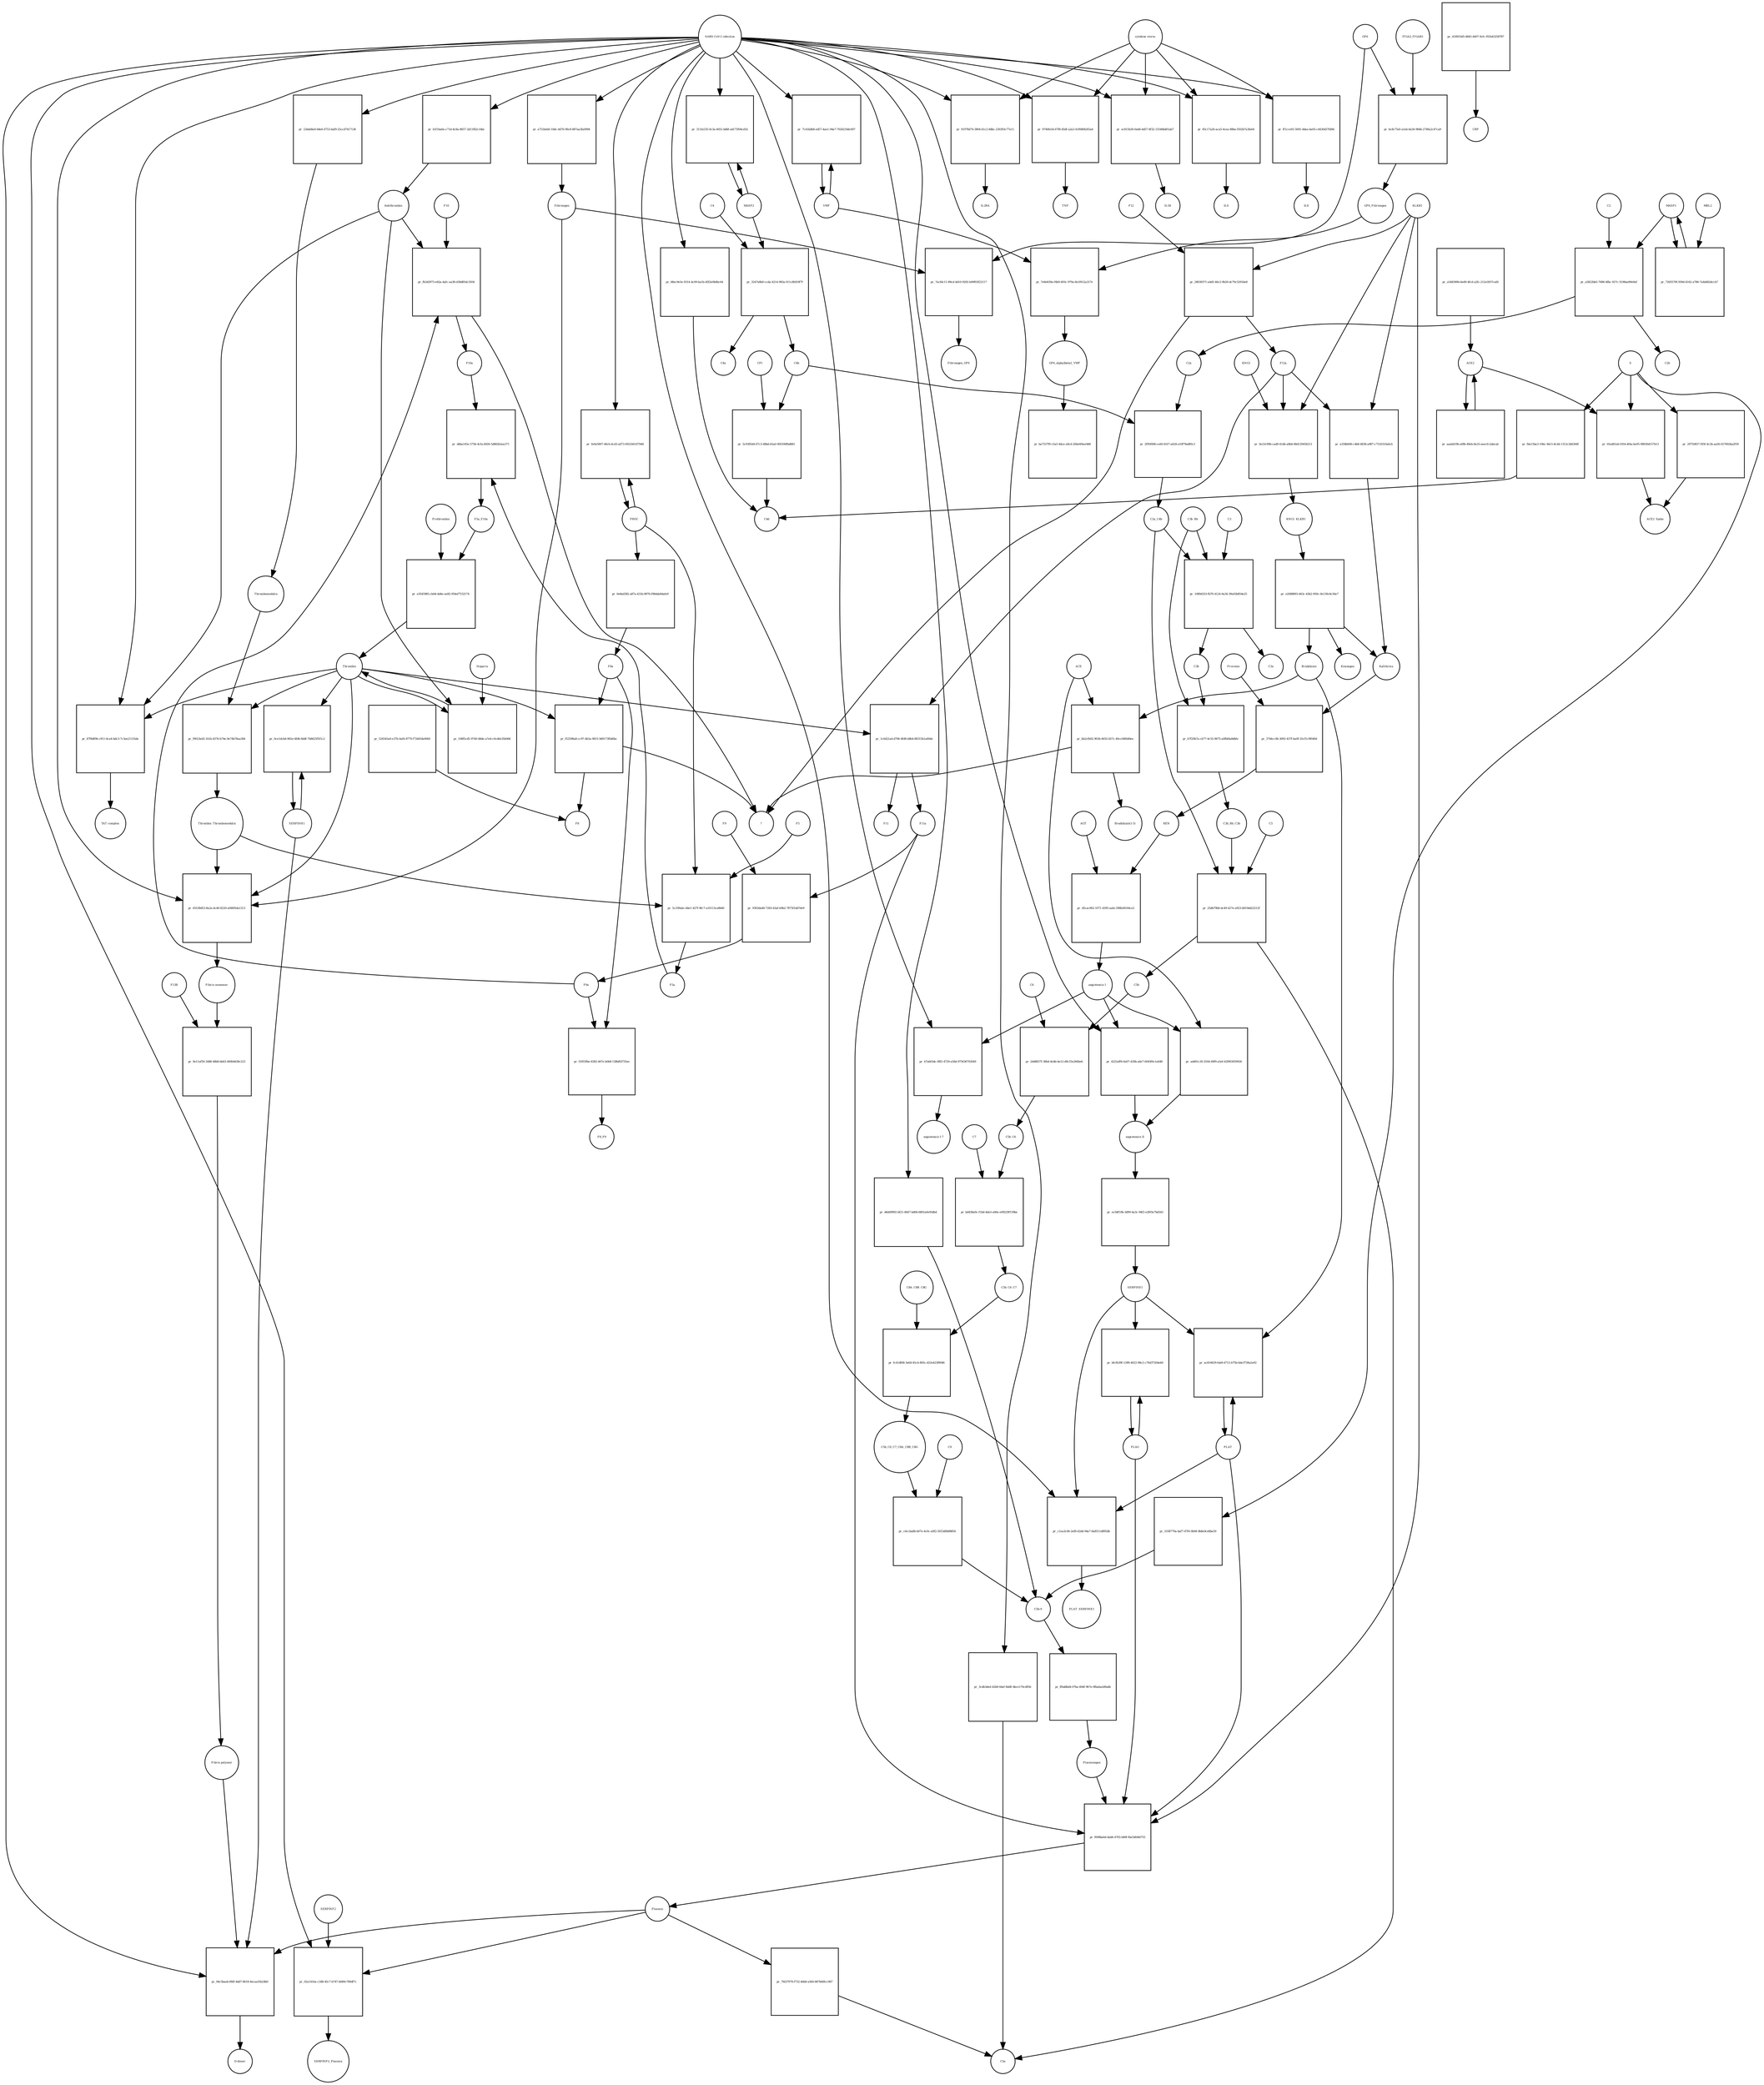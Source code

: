 strict digraph  {
C4b [annotation="", bipartite=0, cls=macromolecule, fontsize=4, label=C4b, shape=circle];
"pr_2f95f696-cefd-4167-a624-e10f78a8f0c3" [annotation="", bipartite=1, cls=process, fontsize=4, label="pr_2f95f696-cefd-4167-a624-e10f78a8f0c3", shape=square];
C2a [annotation="", bipartite=0, cls=macromolecule, fontsize=4, label=C2a, shape=circle];
C2a_C4b [annotation="", bipartite=0, cls=complex, fontsize=4, label=C2a_C4b, shape=circle];
C3b [annotation="", bipartite=0, cls=macromolecule, fontsize=4, label=C3b, shape=circle];
"pr_b7f20b7a-cb77-4c55-9675-a0fbfda8dbfe" [annotation="", bipartite=1, cls=process, fontsize=4, label="pr_b7f20b7a-cb77-4c55-9675-a0fbfda8dbfe", shape=square];
C3b_Bb [annotation="urn_miriam_pubmed_12440962|urn_miriam_brenda_3.4.21.47", bipartite=0, cls=complex, fontsize=4, label=C3b_Bb, shape=circle];
C3b_Bb_C3b [annotation="urn_miriam_pubmed_12440962|urn_miriam_brenda_34.4.21.47", bipartite=0, cls=complex, fontsize=4, label=C3b_Bb_C3b, shape=circle];
"pr_5c9385d4-67c3-48bd-b5a0-905590fbd881" [annotation="", bipartite=1, cls=process, fontsize=4, label="pr_5c9385d4-67c3-48bd-b5a0-905590fbd881", shape=square];
C4d [annotation="", bipartite=0, cls=macromolecule, fontsize=4, label=C4d, shape=circle];
CFI [annotation="urn_miriam_hgnc_HGNC%3A2771", bipartite=0, cls=macromolecule, fontsize=4, label=CFI, shape=circle];
"pr_526545a0-e37b-4af4-8770-f726654ef660" [annotation="", bipartite=1, cls=process, fontsize=4, label="pr_526545a0-e37b-4af4-8770-f726654ef660", shape=square];
F8 [annotation="urn_miriam_hgnc_HGNC%3A3546", bipartite=0, cls=macromolecule, fontsize=4, label=F8, shape=circle];
"pr_b1f1ba6e-c71d-4c8a-8657-2d11f82c14bc" [annotation="", bipartite=1, cls=process, fontsize=4, label="pr_b1f1ba6e-c71d-4c8a-8657-2d11f82c14bc", shape=square];
Antithrombin [annotation="urn_miriam_hgnc_HGNC%3A775", bipartite=0, cls=macromolecule, fontsize=4, label=Antithrombin, shape=circle];
"SARS-CoV-2 infection" [annotation=urn_miriam_taxonomy_2697049, bipartite=0, cls=phenotype, fontsize=4, label="SARS-CoV-2 infection", shape=circle];
S [annotation="urn_miriam_uniprot_P0DTC2|urn_miriam_uniprot_P59594", bipartite=0, cls=macromolecule, fontsize=4, label=S, shape=circle];
"pr_29750837-f05f-4c2b-aa56-027602ba2f59" [annotation="", bipartite=1, cls="omitted process", fontsize=4, label="pr_29750837-f05f-4c2b-aa56-027602ba2f59", shape=square];
ACE2_Spike [annotation="", bipartite=0, cls=complex, fontsize=4, label=ACE2_Spike, shape=circle];
Bradykinin [annotation="urn_miriam_obo.chebi_CHEBI%3A3165", bipartite=0, cls=macromolecule, fontsize=4, label=Bradykinin, shape=circle];
"pr_bb2cfb02-903b-4655-b57c-40ccfd00d0ee" [annotation="", bipartite=1, cls=process, fontsize=4, label="pr_bb2cfb02-903b-4655-b57c-40ccfd00d0ee", shape=square];
"Bradykinin(1-5)" [annotation="", bipartite=0, cls=macromolecule, fontsize=4, label="Bradykinin(1-5)", shape=circle];
"?" [annotation="", bipartite=0, cls=macromolecule, fontsize=4, label="?", shape=circle];
ACE [annotation="urn_miriam_hgnc_HGNC%3A2707", bipartite=0, cls=macromolecule, fontsize=4, label=ACE, shape=circle];
ACE2 [annotation="urn_miriam_hgnc_HGNC%3A13557", bipartite=0, cls=macromolecule, fontsize=4, label=ACE2, shape=circle];
"pr_aaabd19b-af8b-49eb-8a33-eeecfc2abcab" [annotation="", bipartite=1, cls=process, fontsize=4, label="pr_aaabd19b-af8b-49eb-8a33-eeecfc2abcab", shape=square];
"pr_05a481eb-91fd-4f4a-be95-98930d157b13" [annotation="", bipartite=1, cls=process, fontsize=4, label="pr_05a481eb-91fd-4f4a-be95-98930d157b13", shape=square];
"pr_a548300b-6ed9-4fcd-a2fc-212e3937cafd" [annotation="", bipartite=1, cls=process, fontsize=4, label="pr_a548300b-6ed9-4fcd-a2fc-212e3937cafd", shape=square];
"angiotensin I" [annotation="urn_miriam_obo.chebi_CHEBI%3A2718", bipartite=0, cls="simple chemical", fontsize=4, label="angiotensin I", shape=circle];
"pr_b7a663dc-f8f2-4729-a56d-975636702049" [annotation="", bipartite=1, cls=process, fontsize=4, label="pr_b7a663dc-f8f2-4729-a56d-975636702049", shape=square];
"angiotensin I-7" [annotation="urn_miriam_obo.chebi_CHEBI%3A55438", bipartite=0, cls="simple chemical", fontsize=4, label="angiotensin I-7", shape=circle];
"pr_fbe15be3-10bc-46c5-8c4d-1312c2b6364f" [annotation="", bipartite=1, cls=process, fontsize=4, label="pr_fbe15be3-10bc-46c5-8c4d-1312c2b6364f", shape=square];
"pr_1038770a-baf7-47f4-9b94-9b8e9cd4be59" [annotation="", bipartite=1, cls=process, fontsize=4, label="pr_1038770a-baf7-47f4-9b94-9b8e9cd4be59", shape=square];
"C5b-9" [annotation="", bipartite=0, cls=complex, fontsize=4, label="C5b-9", shape=circle];
"pr_418933d5-4845-4407-9cfc-f01b43258787" [annotation="", bipartite=1, cls=process, fontsize=4, label="pr_418933d5-4845-4407-9cfc-f01b43258787", shape=square];
CRP [annotation="urn_miriam_hgnc_HGNC%3A2367", bipartite=0, cls=macromolecule, fontsize=4, label=CRP, shape=circle];
VWF [annotation="", bipartite=0, cls=macromolecule, fontsize=4, label=VWF, shape=circle];
"pr_7c41bdb8-ed57-4ae1-94a7-7026218dc697" [annotation="", bipartite=1, cls=process, fontsize=4, label="pr_7c41bdb8-ed57-4ae1-94a7-7026218dc697", shape=square];
PROC [annotation="urn_miriam_hgnc_HGNC%3A9451", bipartite=0, cls=macromolecule, fontsize=4, label=PROC, shape=circle];
"pr_fe0e5897-46cb-4cd3-a673-692244167948" [annotation="", bipartite=1, cls=process, fontsize=4, label="pr_fe0e5897-46cb-4cd3-a673-692244167948", shape=square];
"pr_68ec9e5e-9314-4c09-ba1b-d5f2e0b6bc64" [annotation="", bipartite=1, cls=process, fontsize=4, label="pr_68ec9e5e-9314-4c09-ba1b-d5f2e0b6bc64", shape=square];
Plasmin [annotation="urn_miriam_hgnc_HGNC%3A9051", bipartite=0, cls=macromolecule, fontsize=4, label=Plasmin, shape=circle];
"pr_02a1416a-c348-45c7-b747-b089c789df7c" [annotation="", bipartite=1, cls=process, fontsize=4, label="pr_02a1416a-c348-45c7-b747-b089c789df7c", shape=square];
SERPINF2 [annotation="urn_miriam_hgnc_HGNC%3A9075", bipartite=0, cls=macromolecule, fontsize=4, label=SERPINF2, shape=circle];
SERPINF2_Plasmin [annotation="", bipartite=0, cls=complex, fontsize=4, label=SERPINF2_Plasmin, shape=circle];
"pr_23da68a0-b4e6-4753-baf9-25ccd7417136" [annotation="", bipartite=1, cls=process, fontsize=4, label="pr_23da68a0-b4e6-4753-baf9-25ccd7417136", shape=square];
Thrombomodulin [annotation="urn_miriam_hgnc_HGNC%3A11784", bipartite=0, cls=macromolecule, fontsize=4, label=Thrombomodulin, shape=circle];
KLKB1 [annotation=urn_miriam_hgnc_6371, bipartite=0, cls=macromolecule, fontsize=4, label=KLKB1, shape=circle];
"pr_a358b606-c4b8-4838-a987-c7516310a6cb" [annotation="", bipartite=1, cls=process, fontsize=4, label="pr_a358b606-c4b8-4838-a987-c7516310a6cb", shape=square];
Kallikrein [annotation=urn_miriam_hgnc_6371, bipartite=0, cls=macromolecule, fontsize=4, label=Kallikrein, shape=circle];
F12a [annotation="urn_miriam_hgnc_HGNC%3A3530", bipartite=0, cls=macromolecule, fontsize=4, label=F12a, shape=circle];
KNG1_KLKB1 [annotation=urn_miriam_pubmed_17598838, bipartite=0, cls=complex, fontsize=4, label=KNG1_KLKB1, shape=circle];
"pr_e2088893-463c-43b2-950c-0e130c8c56e7" [annotation="", bipartite=1, cls=process, fontsize=4, label="pr_e2088893-463c-43b2-950c-0e130c8c56e7", shape=square];
Kininogen [annotation="urn_miriam_hgnc_HGNC%3A6383", bipartite=0, cls=macromolecule, fontsize=4, label=Kininogen, shape=circle];
"pr_d6d49992-bf21-4847-bd9d-6801a0e93db4" [annotation="", bipartite=1, cls=process, fontsize=4, label="pr_d6d49992-bf21-4847-bd9d-6801a0e93db4", shape=square];
"pr_3cdb3ded-42b8-44af-8dd0-4bce170cd95b" [annotation="", bipartite=1, cls=process, fontsize=4, label="pr_3cdb3ded-42b8-44af-8dd0-4bce170cd95b", shape=square];
C5a [annotation="", bipartite=0, cls=macromolecule, fontsize=4, label=C5a, shape=circle];
PLAT [annotation="urn_miriam_hgnc_HGNC%3A9051", bipartite=0, cls=macromolecule, fontsize=4, label=PLAT, shape=circle];
"pr_ac816629-fab9-4712-b75b-6de3728a2a92" [annotation="", bipartite=1, cls=process, fontsize=4, label="pr_ac816629-fab9-4712-b75b-6de3728a2a92", shape=square];
SERPINE1 [annotation="urn_miriam_hgnc_HGNC%3A8593", bipartite=0, cls=macromolecule, fontsize=4, label=SERPINE1, shape=circle];
AGT [annotation="urn_miriam_hgnc_HGNC%3A333", bipartite=0, cls=macromolecule, fontsize=4, label=AGT, shape=circle];
"pr_d5cac962-1071-4395-aafa-598b38164ce2" [annotation="", bipartite=1, cls=process, fontsize=4, label="pr_d5cac962-1071-4395-aafa-598b38164ce2", shape=square];
REN [annotation="urn_miriam_hgnc_HGNC%3A9958", bipartite=0, cls=macromolecule, fontsize=4, label=REN, shape=circle];
C2 [annotation="urn_miriam_hgnc_HGNC%3A1248", bipartite=0, cls=macromolecule, fontsize=4, label=C2, shape=circle];
"pr_a5822bb5-7686-4fbc-927c-5198ae89e9af" [annotation="", bipartite=1, cls=process, fontsize=4, label="pr_a5822bb5-7686-4fbc-927c-5198ae89e9af", shape=square];
C2b [annotation="", bipartite=0, cls=macromolecule, fontsize=4, label=C2b, shape=circle];
MASP1 [annotation="", bipartite=0, cls=macromolecule, fontsize=4, label=MASP1, shape=circle];
MASP2 [annotation="", bipartite=0, cls=macromolecule, fontsize=4, label=MASP2, shape=circle];
"pr_311fa535-0c3a-4051-bdbf-ad175f04cd1b" [annotation="", bipartite=1, cls=process, fontsize=4, label="pr_311fa535-0c3a-4051-bdbf-ad175f04cd1b", shape=square];
"pr_7265570f-939d-4162-a786-7a4d482dccb7" [annotation="", bipartite=1, cls=process, fontsize=4, label="pr_7265570f-939d-4162-a786-7a4d482dccb7", shape=square];
MBL2 [annotation=urn_miriam_hgnc_6902, bipartite=0, cls=macromolecule, fontsize=4, label=MBL2, shape=circle];
F10 [annotation="urn_miriam_hgnc_HGNC%3A3528", bipartite=0, cls=macromolecule, fontsize=4, label=F10, shape=circle];
"pr_fb3d2973-e82a-4afc-aa38-d38d85dc3504" [annotation="", bipartite=1, cls=process, fontsize=4, label="pr_fb3d2973-e82a-4afc-aa38-d38d85dc3504", shape=square];
F10a [annotation="urn_miriam_hgnc_HGNC%3A3528", bipartite=0, cls=macromolecule, fontsize=4, label=F10a, shape=circle];
F9a [annotation="", bipartite=0, cls=macromolecule, fontsize=4, label=F9a, shape=circle];
C3 [annotation="urn_miriam_hgnc_HGNC%3A1318", bipartite=0, cls=macromolecule, fontsize=4, label=C3, shape=circle];
"pr_1089d333-fb70-4124-9a34-39a02b854e25" [annotation="", bipartite=1, cls=process, fontsize=4, label="pr_1089d333-fb70-4124-9a34-39a02b854e25", shape=square];
C3a [annotation="", bipartite=0, cls=macromolecule, fontsize=4, label=C3a, shape=circle];
Prorenin [annotation="", bipartite=0, cls=macromolecule, fontsize=4, label=Prorenin, shape=circle];
"pr_3744cc0b-3092-437f-ba0f-55cf1c9f040d" [annotation="", bipartite=1, cls=process, fontsize=4, label="pr_3744cc0b-3092-437f-ba0f-55cf1c9f040d", shape=square];
F8a [annotation="urn_miriam_hgnc_HGNC%3A3546", bipartite=0, cls=macromolecule, fontsize=4, label=F8a, shape=circle];
"pr_f52598a8-cc97-4b3a-9815-9d9173fb46bc" [annotation="", bipartite=1, cls=process, fontsize=4, label="pr_f52598a8-cc97-4b3a-9815-9d9173fb46bc", shape=square];
Thrombin [annotation="urn_miriam_hgnc_HGNC%3A3535", bipartite=0, cls=macromolecule, fontsize=4, label=Thrombin, shape=circle];
"pr_108f5cd5-9740-48de-a7e4-c0cd6e35b066" [annotation="", bipartite=1, cls=process, fontsize=4, label="pr_108f5cd5-9740-48de-a7e4-c0cd6e35b066", shape=square];
Heparin [annotation="urn_miriam_pubmed_708377|urn_miriam_obo.chebi_CHEBI%3A28304", bipartite=0, cls="simple chemical", fontsize=4, label=Heparin, shape=circle];
"pr_add91c30-2504-49f9-a5ef-62f903059926" [annotation="", bipartite=1, cls=process, fontsize=4, label="pr_add91c30-2504-49f9-a5ef-62f903059926", shape=square];
"angiotensin II" [annotation="urn_miriam_obo.chebi_CHEBI%3A2718", bipartite=0, cls="simple chemical", fontsize=4, label="angiotensin II", shape=circle];
PLAU [annotation="", bipartite=0, cls=macromolecule, fontsize=4, label=PLAU, shape=circle];
"pr_bfcfb39f-1289-4022-98c2-c76d37264eb0" [annotation="", bipartite=1, cls=process, fontsize=4, label="pr_bfcfb39f-1289-4022-98c2-c76d37264eb0", shape=square];
F12 [annotation="urn_miriam_hgnc_HGNC%3A3530", bipartite=0, cls=macromolecule, fontsize=4, label=F12, shape=circle];
"pr_28038371-a4d5-46c2-9b20-dc70c5291be8" [annotation="", bipartite=1, cls=process, fontsize=4, label="pr_28038371-a4d5-46c2-9b20-dc70c5291be8", shape=square];
"pr_1c6d21ad-d706-4fd8-b8b4-88315b1a00de" [annotation="", bipartite=1, cls=process, fontsize=4, label="pr_1c6d21ad-d706-4fd8-b8b4-88315b1a00de", shape=square];
F11 [annotation="urn_miriam_hgnc_HGNC%3A3529", bipartite=0, cls=macromolecule, fontsize=4, label=F11, shape=circle];
F11a [annotation="urn_miriam_hgnc_HGNC%3A3529", bipartite=0, cls=macromolecule, fontsize=4, label=F11a, shape=circle];
C4 [annotation="", bipartite=0, cls=macromolecule, fontsize=4, label=C4, shape=circle];
"pr_3247a8b0-ccda-4214-983a-011c8fd19f7f" [annotation="", bipartite=1, cls=process, fontsize=4, label="pr_3247a8b0-ccda-4214-983a-011c8fd19f7f", shape=square];
C4a [annotation="", bipartite=0, cls=macromolecule, fontsize=4, label=C4a, shape=circle];
"pr_c1ea3c06-2ef8-42dd-94a7-8a8511d895db" [annotation="", bipartite=1, cls=process, fontsize=4, label="pr_c1ea3c06-2ef8-42dd-94a7-8a8511d895db", shape=square];
PLAT_SERPINE1 [annotation=urn_miriam_pubmed_22449964, bipartite=0, cls=complex, fontsize=4, label=PLAT_SERPINE1, shape=circle];
"pr_f2055fbe-8382-467e-b0b8-158bffd735ee" [annotation="", bipartite=1, cls=process, fontsize=4, label="pr_f2055fbe-8382-467e-b0b8-158bffd735ee", shape=square];
F8_F9 [annotation=urn_miriam_pubmed_22471307, bipartite=0, cls=complex, fontsize=4, label=F8_F9, shape=circle];
"pr_ddba145e-575b-4cfa-b926-5d862b2ea371" [annotation="", bipartite=1, cls=process, fontsize=4, label="pr_ddba145e-575b-4cfa-b926-5d862b2ea371", shape=square];
F5a [annotation="urn_miriam_hgnc_HGNC%3A3542", bipartite=0, cls=macromolecule, fontsize=4, label=F5a, shape=circle];
F5a_F10a [annotation=urn_miriam_pubmed_2303476, bipartite=0, cls=complex, fontsize=4, label=F5a_F10a, shape=circle];
F5 [annotation="urn_miriam_hgnc_HGNC%3A3541", bipartite=0, cls=macromolecule, fontsize=4, label=F5, shape=circle];
"pr_5c339abc-b6e1-427f-8fc7-a10113ca8b40" [annotation="", bipartite=1, cls=process, fontsize=4, label="pr_5c339abc-b6e1-427f-8fc7-a10113ca8b40", shape=square];
Thrombin_Thrombomodulin [annotation="urn_miriam_pubmed_6282863|urn_miriam_taxonomy_9986", bipartite=0, cls=complex, fontsize=4, label=Thrombin_Thrombomodulin, shape=circle];
SERPINH1 [annotation="urn_miriam_hgnc_HGNC%3A1546", bipartite=0, cls=macromolecule, fontsize=4, label=SERPINH1, shape=circle];
"pr_0ce1dcbd-965e-4fd6-8ddf-7b8625f5f1c2" [annotation="", bipartite=1, cls=process, fontsize=4, label="pr_0ce1dcbd-965e-4fd6-8ddf-7b8625f5f1c2", shape=square];
Fibrinogen [annotation=urn_miriam_pubmed_19296670, bipartite=0, cls=complex, fontsize=4, label=Fibrinogen, shape=circle];
"pr_65538d53-8a2a-4c46-8220-af4805da1313" [annotation="", bipartite=1, cls=process, fontsize=4, label="pr_65538d53-8a2a-4c46-8220-af4805da1313", shape=square];
"Fibrin monomer" [annotation="", bipartite=0, cls=macromolecule, fontsize=4, label="Fibrin monomer", shape=circle];
C5 [annotation="urn_miriam_hgnc_HGNC%3A1331", bipartite=0, cls=macromolecule, fontsize=4, label=C5, shape=circle];
"pr_25db79b6-dc49-427e-a923-b819dd22212f" [annotation="", bipartite=1, cls=process, fontsize=4, label="pr_25db79b6-dc49-427e-a923-b819dd22212f", shape=square];
C5b [annotation="", bipartite=0, cls=macromolecule, fontsize=4, label=C5b, shape=circle];
"pr_2dd8837f-38b4-4e4b-be12-d9c55e266be6" [annotation="", bipartite=1, cls=process, fontsize=4, label="pr_2dd8837f-38b4-4e4b-be12-d9c55e266be6", shape=square];
C6 [annotation="urn_miriam_hgnc_HGNC%3A1339", bipartite=0, cls=macromolecule, fontsize=4, label=C6, shape=circle];
C5b_C6 [annotation="", bipartite=0, cls=complex, fontsize=4, label=C5b_C6, shape=circle];
"pr_bd458a9c-f1bd-4de3-a06e-e09229f159be" [annotation="", bipartite=1, cls=process, fontsize=4, label="pr_bd458a9c-f1bd-4de3-a06e-e09229f159be", shape=square];
C7 [annotation="urn_miriam_hgnc_HGNC%3A1346", bipartite=0, cls=macromolecule, fontsize=4, label=C7, shape=circle];
C5b_C6_C7 [annotation=urn_miriam_pubmed_28630159, bipartite=0, cls=complex, fontsize=4, label=C5b_C6_C7, shape=circle];
"pr_fc41df68-3e64-45c4-805c-d22e423f8946" [annotation="", bipartite=1, cls=process, fontsize=4, label="pr_fc41df68-3e64-45c4-805c-d22e423f8946", shape=square];
C8A_C8B_C8G [annotation="", bipartite=0, cls=complex, fontsize=4, label=C8A_C8B_C8G, shape=circle];
C5b_C6_C7_C8A_C8B_C8G [annotation=urn_miriam_pubmed_28630159, bipartite=0, cls=complex, fontsize=4, label=C5b_C6_C7_C8A_C8B_C8G, shape=circle];
"pr_c6ccba8b-b07e-4c0c-a0f2-5053d0b88856" [annotation="", bipartite=1, cls=process, fontsize=4, label="pr_c6ccba8b-b07e-4c0c-a0f2-5053d0b88856", shape=square];
C9 [annotation="urn_miriam_hgnc_HGNC%3A1358", bipartite=0, cls=macromolecule, fontsize=4, label=C9, shape=circle];
"pr_4222aff6-6e07-430b-a6e7-6045f6c1a648" [annotation="", bipartite=1, cls=process, fontsize=4, label="pr_4222aff6-6e07-430b-a6e7-6045f6c1a648", shape=square];
"pr_ec815b30-0ab6-4d57-8f32-15546bd01ab7" [annotation="", bipartite=1, cls=process, fontsize=4, label="pr_ec815b30-0ab6-4d57-8f32-15546bd01ab7", shape=square];
IL1B [annotation=urn_miriam_hgnc_5992, bipartite=0, cls=macromolecule, fontsize=4, label=IL1B, shape=circle];
"cytokine storm" [annotation=urn_miriam_pubmed_2504360, bipartite=0, cls=phenotype, fontsize=4, label="cytokine storm", shape=circle];
"pr_a751beb0-10dc-4d76-96c8-887aa3fa0994" [annotation="", bipartite=1, cls=process, fontsize=4, label="pr_a751beb0-10dc-4d76-96c8-887aa3fa0994", shape=square];
"pr_85c17a26-aca5-4cea-88be-f502b7a3fa64" [annotation="", bipartite=1, cls=process, fontsize=4, label="pr_85c17a26-aca5-4cea-88be-f502b7a3fa64", shape=square];
IL6 [annotation=urn_miriam_hgnc_6018, bipartite=0, cls=macromolecule, fontsize=4, label=IL6, shape=circle];
"pr_ff1cce93-5691-4dea-be05-c4430d37fd9d" [annotation="", bipartite=1, cls=process, fontsize=4, label="pr_ff1cce93-5691-4dea-be05-c4430d37fd9d", shape=square];
IL8 [annotation="urn_miriam_hgnc_HGNC%3A6025", bipartite=0, cls=macromolecule, fontsize=4, label=IL8, shape=circle];
"pr_91978d74-3804-41c2-8dbc-230393c77e11" [annotation="", bipartite=1, cls=process, fontsize=4, label="pr_91978d74-3804-41c2-8dbc-230393c77e11", shape=square];
IL2RA [annotation="urn_miriam_hgnc_HGNC%3A6008", bipartite=0, cls=macromolecule, fontsize=4, label=IL2RA, shape=circle];
Plasminogen [annotation="urn_miriam_hgnc_HGNC%3A9071", bipartite=0, cls=macromolecule, fontsize=4, label=Plasminogen, shape=circle];
"pr_f698ba6d-dab6-4765-b80f-fbe54fd46755" [annotation="", bipartite=1, cls=process, fontsize=4, label="pr_f698ba6d-dab6-4765-b80f-fbe54fd46755", shape=square];
"pr_87f8df96-c911-4ca4-bdc3-7c3ee21155de" [annotation="", bipartite=1, cls=process, fontsize=4, label="pr_87f8df96-c911-4ca4-bdc3-7c3ee21155de", shape=square];
"TAT complex" [annotation=urn_miriam_pubmed_22930518, bipartite=0, cls=complex, fontsize=4, label="TAT complex", shape=circle];
Prothrombin [annotation="urn_miriam_hgnc_HGNC%3A3535", bipartite=0, cls=macromolecule, fontsize=4, label=Prothrombin, shape=circle];
"pr_e3545985-cb0d-4d4e-ae82-954ef7532174" [annotation="", bipartite=1, cls=process, fontsize=4, label="pr_e3545985-cb0d-4d4e-ae82-954ef7532174", shape=square];
"pr_0e8ad382-a87a-431b-8976-f08dda9dafe9" [annotation="", bipartite=1, cls=process, fontsize=4, label="pr_0e8ad382-a87a-431b-8976-f08dda9dafe9", shape=square];
"pr_ec0df10b-3d99-4a3c-94f2-e2f65e7bd343" [annotation="", bipartite=1, cls=process, fontsize=4, label="pr_ec0df10b-3d99-4a3c-94f2-e2f65e7bd343", shape=square];
"pr_f9023ed5-1b1b-4376-b74e-9e74b78aa384" [annotation="", bipartite=1, cls=process, fontsize=4, label="pr_f9023ed5-1b1b-4376-b74e-9e74b78aa384", shape=square];
F9 [annotation="urn_miriam_hgnc_HGNC%3A35531", bipartite=0, cls=macromolecule, fontsize=4, label=F9, shape=circle];
"pr_9303da48-7283-43af-b9b2-7875f1dd7de9" [annotation="", bipartite=1, cls=process, fontsize=4, label="pr_9303da48-7283-43af-b9b2-7875f1dd7de9", shape=square];
"pr_0e23c99b-cad9-41db-a8b4-68d12945b513" [annotation="", bipartite=1, cls=process, fontsize=4, label="pr_0e23c99b-cad9-41db-a8b4-68d12945b513", shape=square];
KNG1 [annotation=urn_miriam_hgnc_6383, bipartite=0, cls=macromolecule, fontsize=4, label=KNG1, shape=circle];
"pr_ffbddbd4-07ba-49df-967e-0fbaba2d9adb" [annotation="", bipartite=1, cls=process, fontsize=4, label="pr_ffbddbd4-07ba-49df-967e-0fbaba2d9adb", shape=square];
"pr_7fd37978-f732-46b8-a560-887b06fcc967" [annotation="", bipartite=1, cls=process, fontsize=4, label="pr_7fd37978-f732-46b8-a560-887b06fcc967", shape=square];
"pr_9740fe54-67f8-45df-a2a3-41f6884265a4" [annotation="", bipartite=1, cls=process, fontsize=4, label="pr_9740fe54-67f8-45df-a2a3-41f6884265a4", shape=square];
TNF [annotation=urn_miriam_hgnc_11892, bipartite=0, cls=macromolecule, fontsize=4, label=TNF, shape=circle];
"pr_9e11af50-3488-48b8-bb63-400b9d38c223" [annotation="", bipartite=1, cls=process, fontsize=4, label="pr_9e11af50-3488-48b8-bb63-400b9d38c223", shape=square];
"Fibrin polymer" [annotation="", bipartite=0, cls=macromolecule, fontsize=4, label="Fibrin polymer", shape=circle];
F13B [annotation="", bipartite=0, cls=macromolecule, fontsize=4, label=F13B, shape=circle];
"pr_94c5baeb-f86f-4dd7-8618-4ecaa55b24b0" [annotation="", bipartite=1, cls=process, fontsize=4, label="pr_94c5baeb-f86f-4dd7-8618-4ecaa55b24b0", shape=square];
"D-dimer" [annotation=urn_miriam_pubmed_19008457, bipartite=0, cls=macromolecule, fontsize=4, label="D-dimer", shape=circle];
GP6_alpha2beta1_VWF [annotation="", bipartite=0, cls=complex, fontsize=4, label=GP6_alpha2beta1_VWF, shape=circle];
"pr_ba7537f9-c5a5-4dce-a9cd-266e6f4ee9d8" [annotation="", bipartite=1, cls="omitted process", fontsize=4, label="pr_ba7537f9-c5a5-4dce-a9cd-266e6f4ee9d8", shape=square];
GP6 [annotation=urn_miriam_hgnc_14388, bipartite=0, cls=macromolecule, fontsize=4, label=GP6, shape=circle];
"pr_bc8c75ef-a1eb-4a54-984b-2749a2c47ca9" [annotation="", bipartite=1, cls=process, fontsize=4, label="pr_bc8c75ef-a1eb-4a54-984b-2749a2c47ca9", shape=square];
ITGA2_ITGAB1 [annotation="urn_miriam_intact_EBI-16428357", bipartite=0, cls=complex, fontsize=4, label=ITGA2_ITGAB1, shape=circle];
GP6_Fibrinogen [annotation="", bipartite=0, cls=complex, fontsize=4, label=GP6_Fibrinogen, shape=circle];
"pr_7e8e839a-f4b9-493c-979a-8e1f612a317e" [annotation="", bipartite=1, cls=process, fontsize=4, label="pr_7e8e839a-f4b9-493c-979a-8e1f612a317e", shape=square];
"pr_7acfdc11-89cd-4d10-9292-b09f03f22117" [annotation="", bipartite=1, cls=process, fontsize=4, label="pr_7acfdc11-89cd-4d10-9292-b09f03f22117", shape=square];
Fibrinogen_GP6 [annotation=urn_miriam_pubmed_19296670, bipartite=0, cls=complex, fontsize=4, label=Fibrinogen_GP6, shape=circle];
C4b -> "pr_2f95f696-cefd-4167-a624-e10f78a8f0c3"  [annotation="", interaction_type=consumption];
C4b -> "pr_5c9385d4-67c3-48bd-b5a0-905590fbd881"  [annotation="", interaction_type=consumption];
"pr_2f95f696-cefd-4167-a624-e10f78a8f0c3" -> C2a_C4b  [annotation="", interaction_type=production];
C2a -> "pr_2f95f696-cefd-4167-a624-e10f78a8f0c3"  [annotation="", interaction_type=consumption];
C2a_C4b -> "pr_1089d333-fb70-4124-9a34-39a02b854e25"  [annotation=urn_miriam_pubmed_12440962, interaction_type=catalysis];
C2a_C4b -> "pr_25db79b6-dc49-427e-a923-b819dd22212f"  [annotation=urn_miriam_pubmed_28630159, interaction_type=catalysis];
C3b -> "pr_b7f20b7a-cb77-4c55-9675-a0fbfda8dbfe"  [annotation="", interaction_type=consumption];
"pr_b7f20b7a-cb77-4c55-9675-a0fbfda8dbfe" -> C3b_Bb_C3b  [annotation="", interaction_type=production];
C3b_Bb -> "pr_b7f20b7a-cb77-4c55-9675-a0fbfda8dbfe"  [annotation="", interaction_type=consumption];
C3b_Bb -> "pr_1089d333-fb70-4124-9a34-39a02b854e25"  [annotation=urn_miriam_pubmed_12440962, interaction_type=catalysis];
C3b_Bb_C3b -> "pr_25db79b6-dc49-427e-a923-b819dd22212f"  [annotation=urn_miriam_pubmed_28630159, interaction_type=catalysis];
"pr_5c9385d4-67c3-48bd-b5a0-905590fbd881" -> C4d  [annotation="", interaction_type=production];
CFI -> "pr_5c9385d4-67c3-48bd-b5a0-905590fbd881"  [annotation=urn_miriam_pubmed_19362461, interaction_type=catalysis];
"pr_526545a0-e37b-4af4-8770-f726654ef660" -> F8  [annotation="", interaction_type=production];
"pr_b1f1ba6e-c71d-4c8a-8657-2d11f82c14bc" -> Antithrombin  [annotation="", interaction_type=production];
Antithrombin -> "pr_fb3d2973-e82a-4afc-aa38-d38d85dc3504"  [annotation="urn_miriam_pubmed_11551226|urn_miriam_pubmed_15853774", interaction_type=inhibition];
Antithrombin -> "pr_108f5cd5-9740-48de-a7e4-c0cd6e35b066"  [annotation=urn_miriam_pubmed_15853774, interaction_type=inhibition];
Antithrombin -> "pr_87f8df96-c911-4ca4-bdc3-7c3ee21155de"  [annotation="", interaction_type=consumption];
"SARS-CoV-2 infection" -> "pr_b1f1ba6e-c71d-4c8a-8657-2d11f82c14bc"  [annotation=urn_miriam_pubmed_32302438, interaction_type="necessary stimulation"];
"SARS-CoV-2 infection" -> "pr_b7a663dc-f8f2-4729-a56d-975636702049"  [annotation=urn_miriam_pubmed_23392115, interaction_type=inhibition];
"SARS-CoV-2 infection" -> "pr_7c41bdb8-ed57-4ae1-94a7-7026218dc697"  [annotation=urn_miriam_pubmed_32367170, interaction_type="necessary stimulation"];
"SARS-CoV-2 infection" -> "pr_fe0e5897-46cb-4cd3-a673-692244167948"  [annotation=urn_miriam_pubmed_32302438, interaction_type="necessary stimulation"];
"SARS-CoV-2 infection" -> "pr_68ec9e5e-9314-4c09-ba1b-d5f2e0b6bc64"  [annotation=urn_miriam_pubmed_32299776, interaction_type=stimulation];
"SARS-CoV-2 infection" -> "pr_02a1416a-c348-45c7-b747-b089c789df7c"  [annotation="urn_miriam_pubmed_2437112|urn_miriam_doi_10.1101%2F2020.04.25.20077842", interaction_type=stimulation];
"SARS-CoV-2 infection" -> "pr_23da68a0-b4e6-4753-baf9-25ccd7417136"  [annotation="urn_miriam_doi_10.1101%2F2020.04.25.20077842", interaction_type="necessary stimulation"];
"SARS-CoV-2 infection" -> "pr_d6d49992-bf21-4847-bd9d-6801a0e93db4"  [annotation=urn_miriam_pmc_PMC7260598, interaction_type="necessary stimulation"];
"SARS-CoV-2 infection" -> "pr_3cdb3ded-42b8-44af-8dd0-4bce170cd95b"  [annotation=urn_miriam_pmc_PMC7260598, interaction_type="necessary stimulation"];
"SARS-CoV-2 infection" -> "pr_311fa535-0c3a-4051-bdbf-ad175f04cd1b"  [annotation="urn_miriam_pubmed_11290788|urn_miriam_pubmed_32299776", interaction_type=stimulation];
"SARS-CoV-2 infection" -> "pr_c1ea3c06-2ef8-42dd-94a7-8a8511d895db"  [annotation="urn_miriam_pubmed_22449964|urn_miriam_doi_10.1101%2F2020.04.25.20077842", interaction_type="necessary stimulation"];
"SARS-CoV-2 infection" -> "pr_65538d53-8a2a-4c46-8220-af4805da1313"  [annotation="urn_miriam_pubmed_6282863|urn_miriam_pubmed_28228446|urn_miriam_pubmed_2117226", interaction_type="necessary stimulation"];
"SARS-CoV-2 infection" -> "pr_4222aff6-6e07-430b-a6e7-6045f6c1a648"  [annotation=urn_miriam_pubmed_32048163, interaction_type=catalysis];
"SARS-CoV-2 infection" -> "pr_ec815b30-0ab6-4d57-8f32-15546bd01ab7"  [annotation=urn_miriam_pubmed_32171193, interaction_type=stimulation];
"SARS-CoV-2 infection" -> "pr_a751beb0-10dc-4d76-96c8-887aa3fa0994"  [annotation="", interaction_type=consumption];
"SARS-CoV-2 infection" -> "pr_85c17a26-aca5-4cea-88be-f502b7a3fa64"  [annotation=urn_miriam_pubmed_32286245, interaction_type=stimulation];
"SARS-CoV-2 infection" -> "pr_ff1cce93-5691-4dea-be05-c4430d37fd9d"  [annotation=urn_miriam_pubmed_32286245, interaction_type=stimulation];
"SARS-CoV-2 infection" -> "pr_91978d74-3804-41c2-8dbc-230393c77e11"  [annotation=urn_miriam_pubmed_32286245, interaction_type=stimulation];
"SARS-CoV-2 infection" -> "pr_87f8df96-c911-4ca4-bdc3-7c3ee21155de"  [annotation="urn_miriam_pubmed_22930518|urn_miriam_doi_10.1101%2F2020.04.25.20077842", interaction_type="necessary stimulation"];
"SARS-CoV-2 infection" -> "pr_9740fe54-67f8-45df-a2a3-41f6884265a4"  [annotation=urn_miriam_pubmed_32504360, interaction_type=stimulation];
"SARS-CoV-2 infection" -> "pr_94c5baeb-f86f-4dd7-8618-4ecaa55b24b0"  [annotation="urn_miriam_pubmed_29096812|urn_miriam_pubmed_10574983|urn_miriam_pubmed_32172226", interaction_type="necessary stimulation"];
S -> "pr_29750837-f05f-4c2b-aa56-027602ba2f59"  [annotation="", interaction_type=consumption];
S -> "pr_05a481eb-91fd-4f4a-be95-98930d157b13"  [annotation="", interaction_type=consumption];
S -> "pr_fbe15be3-10bc-46c5-8c4d-1312c2b6364f"  [annotation="", interaction_type=consumption];
S -> "pr_1038770a-baf7-47f4-9b94-9b8e9cd4be59"  [annotation="", interaction_type=consumption];
"pr_29750837-f05f-4c2b-aa56-027602ba2f59" -> ACE2_Spike  [annotation="", interaction_type=production];
Bradykinin -> "pr_bb2cfb02-903b-4655-b57c-40ccfd00d0ee"  [annotation="", interaction_type=consumption];
Bradykinin -> "pr_ac816629-fab9-4712-b75b-6de3728a2a92"  [annotation="urn_miriam_pubmed_10373228|urn_miriam_pubmed_2769655", interaction_type=catalysis];
"pr_bb2cfb02-903b-4655-b57c-40ccfd00d0ee" -> "Bradykinin(1-5)"  [annotation="", interaction_type=production];
"pr_bb2cfb02-903b-4655-b57c-40ccfd00d0ee" -> "?"  [annotation="", interaction_type=production];
ACE -> "pr_bb2cfb02-903b-4655-b57c-40ccfd00d0ee"  [annotation=urn_miriam_pubmed_10969042, interaction_type=catalysis];
ACE -> "pr_add91c30-2504-49f9-a5ef-62f903059926"  [annotation="urn_miriam_taxonomy_9606|urn_miriam_pubmed_190881|urn_miriam_pubmed_10969042", interaction_type=catalysis];
ACE2 -> "pr_aaabd19b-af8b-49eb-8a33-eeecfc2abcab"  [annotation="", interaction_type=consumption];
ACE2 -> "pr_05a481eb-91fd-4f4a-be95-98930d157b13"  [annotation="", interaction_type=consumption];
"pr_aaabd19b-af8b-49eb-8a33-eeecfc2abcab" -> ACE2  [annotation="", interaction_type=production];
"pr_05a481eb-91fd-4f4a-be95-98930d157b13" -> ACE2_Spike  [annotation="", interaction_type=production];
"pr_a548300b-6ed9-4fcd-a2fc-212e3937cafd" -> ACE2  [annotation="", interaction_type=production];
"angiotensin I" -> "pr_b7a663dc-f8f2-4729-a56d-975636702049"  [annotation="", interaction_type=consumption];
"angiotensin I" -> "pr_add91c30-2504-49f9-a5ef-62f903059926"  [annotation="", interaction_type=consumption];
"angiotensin I" -> "pr_4222aff6-6e07-430b-a6e7-6045f6c1a648"  [annotation="", interaction_type=consumption];
"pr_b7a663dc-f8f2-4729-a56d-975636702049" -> "angiotensin I-7"  [annotation="", interaction_type=production];
"pr_fbe15be3-10bc-46c5-8c4d-1312c2b6364f" -> C4d  [annotation="", interaction_type=production];
"pr_1038770a-baf7-47f4-9b94-9b8e9cd4be59" -> "C5b-9"  [annotation="", interaction_type=production];
"C5b-9" -> "pr_ffbddbd4-07ba-49df-967e-0fbaba2d9adb"  [annotation="", interaction_type=consumption];
"pr_418933d5-4845-4407-9cfc-f01b43258787" -> CRP  [annotation="", interaction_type=production];
VWF -> "pr_7c41bdb8-ed57-4ae1-94a7-7026218dc697"  [annotation="", interaction_type=consumption];
VWF -> "pr_7e8e839a-f4b9-493c-979a-8e1f612a317e"  [annotation="", interaction_type=consumption];
"pr_7c41bdb8-ed57-4ae1-94a7-7026218dc697" -> VWF  [annotation="", interaction_type=production];
PROC -> "pr_fe0e5897-46cb-4cd3-a673-692244167948"  [annotation="", interaction_type=consumption];
PROC -> "pr_5c339abc-b6e1-427f-8fc7-a10113ca8b40"  [annotation="urn_miriam_pubmed_6282863|urn_miriam_pubmed_6572921|urn_miriam_pubmed_2322551", interaction_type=inhibition];
PROC -> "pr_0e8ad382-a87a-431b-8976-f08dda9dafe9"  [annotation="", interaction_type=consumption];
"pr_fe0e5897-46cb-4cd3-a673-692244167948" -> PROC  [annotation="", interaction_type=production];
"pr_68ec9e5e-9314-4c09-ba1b-d5f2e0b6bc64" -> C4d  [annotation="", interaction_type=production];
Plasmin -> "pr_02a1416a-c348-45c7-b747-b089c789df7c"  [annotation="", interaction_type=consumption];
Plasmin -> "pr_7fd37978-f732-46b8-a560-887b06fcc967"  [annotation="urn_miriam_pubmed_27077125|urn_miriam_taxonomy_10090", interaction_type="necessary stimulation"];
Plasmin -> "pr_94c5baeb-f86f-4dd7-8618-4ecaa55b24b0"  [annotation="urn_miriam_pubmed_29096812|urn_miriam_pubmed_10574983|urn_miriam_pubmed_32172226", interaction_type=catalysis];
"pr_02a1416a-c348-45c7-b747-b089c789df7c" -> SERPINF2_Plasmin  [annotation="", interaction_type=production];
SERPINF2 -> "pr_02a1416a-c348-45c7-b747-b089c789df7c"  [annotation="", interaction_type=consumption];
"pr_23da68a0-b4e6-4753-baf9-25ccd7417136" -> Thrombomodulin  [annotation="", interaction_type=production];
Thrombomodulin -> "pr_f9023ed5-1b1b-4376-b74e-9e74b78aa384"  [annotation="", interaction_type=consumption];
KLKB1 -> "pr_a358b606-c4b8-4838-a987-c7516310a6cb"  [annotation="", interaction_type=consumption];
KLKB1 -> "pr_28038371-a4d5-46c2-9b20-dc70c5291be8"  [annotation=urn_miriam_pubmed_21304106, interaction_type=catalysis];
KLKB1 -> "pr_f698ba6d-dab6-4765-b80f-fbe54fd46755"  [annotation=urn_miriam_pubmed_3850647, interaction_type=catalysis];
KLKB1 -> "pr_0e23c99b-cad9-41db-a8b4-68d12945b513"  [annotation="", interaction_type=consumption];
"pr_a358b606-c4b8-4838-a987-c7516310a6cb" -> Kallikrein  [annotation="", interaction_type=production];
Kallikrein -> "pr_3744cc0b-3092-437f-ba0f-55cf1c9f040d"  [annotation=urn_miriam_pubmed_12793984, interaction_type=catalysis];
F12a -> "pr_a358b606-c4b8-4838-a987-c7516310a6cb"  [annotation=urn_miriam_pubmed_21304106, interaction_type=catalysis];
F12a -> "pr_1c6d21ad-d706-4fd8-b8b4-88315b1a00de"  [annotation="", interaction_type=consumption];
F12a -> "pr_0e23c99b-cad9-41db-a8b4-68d12945b513"  [annotation=urn_miriam_pubmed_7944388, interaction_type=catalysis];
KNG1_KLKB1 -> "pr_e2088893-463c-43b2-950c-0e130c8c56e7"  [annotation=urn_miriam_isbn_9781482204049, interaction_type=catalysis];
"pr_e2088893-463c-43b2-950c-0e130c8c56e7" -> Kininogen  [annotation="", interaction_type=production];
"pr_e2088893-463c-43b2-950c-0e130c8c56e7" -> Bradykinin  [annotation="", interaction_type=production];
"pr_e2088893-463c-43b2-950c-0e130c8c56e7" -> Kallikrein  [annotation="", interaction_type=production];
"pr_d6d49992-bf21-4847-bd9d-6801a0e93db4" -> "C5b-9"  [annotation="", interaction_type=production];
"pr_3cdb3ded-42b8-44af-8dd0-4bce170cd95b" -> C5a  [annotation="", interaction_type=production];
PLAT -> "pr_ac816629-fab9-4712-b75b-6de3728a2a92"  [annotation="", interaction_type=consumption];
PLAT -> "pr_c1ea3c06-2ef8-42dd-94a7-8a8511d895db"  [annotation="", interaction_type=consumption];
PLAT -> "pr_f698ba6d-dab6-4765-b80f-fbe54fd46755"  [annotation=urn_miriam_pubmed_3850647, interaction_type=catalysis];
"pr_ac816629-fab9-4712-b75b-6de3728a2a92" -> PLAT  [annotation="", interaction_type=production];
SERPINE1 -> "pr_ac816629-fab9-4712-b75b-6de3728a2a92"  [annotation="urn_miriam_pubmed_10373228|urn_miriam_pubmed_2769655", interaction_type=inhibition];
SERPINE1 -> "pr_bfcfb39f-1289-4022-98c2-c76d37264eb0"  [annotation=urn_miriam_pubmed_21199867, interaction_type=inhibition];
SERPINE1 -> "pr_c1ea3c06-2ef8-42dd-94a7-8a8511d895db"  [annotation="", interaction_type=consumption];
AGT -> "pr_d5cac962-1071-4395-aafa-598b38164ce2"  [annotation="", interaction_type=consumption];
"pr_d5cac962-1071-4395-aafa-598b38164ce2" -> "angiotensin I"  [annotation="", interaction_type=production];
REN -> "pr_d5cac962-1071-4395-aafa-598b38164ce2"  [annotation="urn_miriam_pubmed_10585461|urn_miriam_pubmed_30934934|urn_miriam_pubmed_6172448|urn_miriam_taxonomy_9606", interaction_type=catalysis];
C2 -> "pr_a5822bb5-7686-4fbc-927c-5198ae89e9af"  [annotation="", interaction_type=consumption];
"pr_a5822bb5-7686-4fbc-927c-5198ae89e9af" -> C2a  [annotation="", interaction_type=production];
"pr_a5822bb5-7686-4fbc-927c-5198ae89e9af" -> C2b  [annotation="", interaction_type=production];
MASP1 -> "pr_a5822bb5-7686-4fbc-927c-5198ae89e9af"  [annotation=urn_miriam_pubmed_10946292, interaction_type=catalysis];
MASP1 -> "pr_7265570f-939d-4162-a786-7a4d482dccb7"  [annotation="", interaction_type=consumption];
MASP2 -> "pr_311fa535-0c3a-4051-bdbf-ad175f04cd1b"  [annotation="", interaction_type=consumption];
MASP2 -> "pr_3247a8b0-ccda-4214-983a-011c8fd19f7f"  [annotation=urn_miriam_pubmed_21664989, interaction_type=catalysis];
"pr_311fa535-0c3a-4051-bdbf-ad175f04cd1b" -> MASP2  [annotation="", interaction_type=production];
"pr_7265570f-939d-4162-a786-7a4d482dccb7" -> MASP1  [annotation="", interaction_type=production];
MBL2 -> "pr_7265570f-939d-4162-a786-7a4d482dccb7"  [annotation=urn_miriam_pubmed_11290788, interaction_type=stimulation];
F10 -> "pr_fb3d2973-e82a-4afc-aa38-d38d85dc3504"  [annotation="", interaction_type=consumption];
"pr_fb3d2973-e82a-4afc-aa38-d38d85dc3504" -> F10a  [annotation="", interaction_type=production];
"pr_fb3d2973-e82a-4afc-aa38-d38d85dc3504" -> "?"  [annotation="", interaction_type=production];
F10a -> "pr_ddba145e-575b-4cfa-b926-5d862b2ea371"  [annotation="", interaction_type=consumption];
F9a -> "pr_fb3d2973-e82a-4afc-aa38-d38d85dc3504"  [annotation="urn_miriam_pubmed_11551226|urn_miriam_pubmed_15853774", interaction_type=catalysis];
F9a -> "pr_f2055fbe-8382-467e-b0b8-158bffd735ee"  [annotation="", interaction_type=consumption];
C3 -> "pr_1089d333-fb70-4124-9a34-39a02b854e25"  [annotation="", interaction_type=consumption];
"pr_1089d333-fb70-4124-9a34-39a02b854e25" -> C3a  [annotation="", interaction_type=production];
"pr_1089d333-fb70-4124-9a34-39a02b854e25" -> C3b  [annotation="", interaction_type=production];
Prorenin -> "pr_3744cc0b-3092-437f-ba0f-55cf1c9f040d"  [annotation="", interaction_type=consumption];
"pr_3744cc0b-3092-437f-ba0f-55cf1c9f040d" -> REN  [annotation="", interaction_type=production];
F8a -> "pr_f52598a8-cc97-4b3a-9815-9d9173fb46bc"  [annotation="", interaction_type=consumption];
F8a -> "pr_f2055fbe-8382-467e-b0b8-158bffd735ee"  [annotation="", interaction_type=consumption];
"pr_f52598a8-cc97-4b3a-9815-9d9173fb46bc" -> F8  [annotation="", interaction_type=production];
"pr_f52598a8-cc97-4b3a-9815-9d9173fb46bc" -> "?"  [annotation="", interaction_type=production];
Thrombin -> "pr_f52598a8-cc97-4b3a-9815-9d9173fb46bc"  [annotation=urn_miriam_pubmed_15746105, interaction_type=catalysis];
Thrombin -> "pr_108f5cd5-9740-48de-a7e4-c0cd6e35b066"  [annotation="", interaction_type=consumption];
Thrombin -> "pr_1c6d21ad-d706-4fd8-b8b4-88315b1a00de"  [annotation="urn_miriam_pubmed_21304106|urn_miriam_pubmed_8631976", interaction_type=catalysis];
Thrombin -> "pr_0ce1dcbd-965e-4fd6-8ddf-7b8625f5f1c2"  [annotation=urn_miriam_pubmed_23809134, interaction_type=catalysis];
Thrombin -> "pr_65538d53-8a2a-4c46-8220-af4805da1313"  [annotation="urn_miriam_pubmed_6282863|urn_miriam_pubmed_28228446|urn_miriam_pubmed_2117226", interaction_type=catalysis];
Thrombin -> "pr_87f8df96-c911-4ca4-bdc3-7c3ee21155de"  [annotation="", interaction_type=consumption];
Thrombin -> "pr_f9023ed5-1b1b-4376-b74e-9e74b78aa384"  [annotation="", interaction_type=consumption];
"pr_108f5cd5-9740-48de-a7e4-c0cd6e35b066" -> Thrombin  [annotation="", interaction_type=production];
Heparin -> "pr_108f5cd5-9740-48de-a7e4-c0cd6e35b066"  [annotation=urn_miriam_pubmed_15853774, interaction_type=catalysis];
"pr_add91c30-2504-49f9-a5ef-62f903059926" -> "angiotensin II"  [annotation="", interaction_type=production];
"angiotensin II" -> "pr_ec0df10b-3d99-4a3c-94f2-e2f65e7bd343"  [annotation="", interaction_type=consumption];
PLAU -> "pr_bfcfb39f-1289-4022-98c2-c76d37264eb0"  [annotation="", interaction_type=consumption];
PLAU -> "pr_f698ba6d-dab6-4765-b80f-fbe54fd46755"  [annotation=urn_miriam_pubmed_3850647, interaction_type=catalysis];
"pr_bfcfb39f-1289-4022-98c2-c76d37264eb0" -> PLAU  [annotation="", interaction_type=production];
F12 -> "pr_28038371-a4d5-46c2-9b20-dc70c5291be8"  [annotation="", interaction_type=consumption];
"pr_28038371-a4d5-46c2-9b20-dc70c5291be8" -> F12a  [annotation="", interaction_type=production];
"pr_28038371-a4d5-46c2-9b20-dc70c5291be8" -> "?"  [annotation="", interaction_type=production];
"pr_1c6d21ad-d706-4fd8-b8b4-88315b1a00de" -> F11  [annotation="", interaction_type=production];
"pr_1c6d21ad-d706-4fd8-b8b4-88315b1a00de" -> F11a  [annotation="", interaction_type=production];
F11a -> "pr_f698ba6d-dab6-4765-b80f-fbe54fd46755"  [annotation=urn_miriam_pubmed_3850647, interaction_type=catalysis];
F11a -> "pr_9303da48-7283-43af-b9b2-7875f1dd7de9"  [annotation=urn_miriam_pubmed_9100000, interaction_type=catalysis];
C4 -> "pr_3247a8b0-ccda-4214-983a-011c8fd19f7f"  [annotation="", interaction_type=consumption];
"pr_3247a8b0-ccda-4214-983a-011c8fd19f7f" -> C4b  [annotation="", interaction_type=production];
"pr_3247a8b0-ccda-4214-983a-011c8fd19f7f" -> C4a  [annotation="", interaction_type=production];
"pr_c1ea3c06-2ef8-42dd-94a7-8a8511d895db" -> PLAT_SERPINE1  [annotation="", interaction_type=production];
"pr_f2055fbe-8382-467e-b0b8-158bffd735ee" -> F8_F9  [annotation="", interaction_type=production];
"pr_ddba145e-575b-4cfa-b926-5d862b2ea371" -> F5a_F10a  [annotation="", interaction_type=production];
F5a -> "pr_ddba145e-575b-4cfa-b926-5d862b2ea371"  [annotation="", interaction_type=consumption];
F5a_F10a -> "pr_e3545985-cb0d-4d4e-ae82-954ef7532174"  [annotation="urn_miriam_pubmed_4430674|urn_miriam_pubmed_3818642", interaction_type=catalysis];
F5 -> "pr_5c339abc-b6e1-427f-8fc7-a10113ca8b40"  [annotation="", interaction_type=consumption];
"pr_5c339abc-b6e1-427f-8fc7-a10113ca8b40" -> F5a  [annotation="", interaction_type=production];
Thrombin_Thrombomodulin -> "pr_5c339abc-b6e1-427f-8fc7-a10113ca8b40"  [annotation="urn_miriam_pubmed_6282863|urn_miriam_pubmed_6572921|urn_miriam_pubmed_2322551", interaction_type=inhibition];
Thrombin_Thrombomodulin -> "pr_65538d53-8a2a-4c46-8220-af4805da1313"  [annotation="urn_miriam_pubmed_6282863|urn_miriam_pubmed_28228446|urn_miriam_pubmed_2117226", interaction_type=inhibition];
SERPINH1 -> "pr_0ce1dcbd-965e-4fd6-8ddf-7b8625f5f1c2"  [annotation="", interaction_type=consumption];
SERPINH1 -> "pr_94c5baeb-f86f-4dd7-8618-4ecaa55b24b0"  [annotation="urn_miriam_pubmed_29096812|urn_miriam_pubmed_10574983|urn_miriam_pubmed_32172226", interaction_type=catalysis];
"pr_0ce1dcbd-965e-4fd6-8ddf-7b8625f5f1c2" -> SERPINH1  [annotation="", interaction_type=production];
Fibrinogen -> "pr_65538d53-8a2a-4c46-8220-af4805da1313"  [annotation="", interaction_type=consumption];
Fibrinogen -> "pr_7acfdc11-89cd-4d10-9292-b09f03f22117"  [annotation="", interaction_type=consumption];
"pr_65538d53-8a2a-4c46-8220-af4805da1313" -> "Fibrin monomer"  [annotation="", interaction_type=production];
"Fibrin monomer" -> "pr_9e11af50-3488-48b8-bb63-400b9d38c223"  [annotation="", interaction_type=consumption];
C5 -> "pr_25db79b6-dc49-427e-a923-b819dd22212f"  [annotation="", interaction_type=consumption];
"pr_25db79b6-dc49-427e-a923-b819dd22212f" -> C5b  [annotation="", interaction_type=production];
"pr_25db79b6-dc49-427e-a923-b819dd22212f" -> C5a  [annotation="", interaction_type=production];
C5b -> "pr_2dd8837f-38b4-4e4b-be12-d9c55e266be6"  [annotation="", interaction_type=consumption];
"pr_2dd8837f-38b4-4e4b-be12-d9c55e266be6" -> C5b_C6  [annotation="", interaction_type=production];
C6 -> "pr_2dd8837f-38b4-4e4b-be12-d9c55e266be6"  [annotation="", interaction_type=consumption];
C5b_C6 -> "pr_bd458a9c-f1bd-4de3-a06e-e09229f159be"  [annotation="", interaction_type=consumption];
"pr_bd458a9c-f1bd-4de3-a06e-e09229f159be" -> C5b_C6_C7  [annotation="", interaction_type=production];
C7 -> "pr_bd458a9c-f1bd-4de3-a06e-e09229f159be"  [annotation="", interaction_type=consumption];
C5b_C6_C7 -> "pr_fc41df68-3e64-45c4-805c-d22e423f8946"  [annotation="", interaction_type=consumption];
"pr_fc41df68-3e64-45c4-805c-d22e423f8946" -> C5b_C6_C7_C8A_C8B_C8G  [annotation="", interaction_type=production];
C8A_C8B_C8G -> "pr_fc41df68-3e64-45c4-805c-d22e423f8946"  [annotation="", interaction_type=consumption];
C5b_C6_C7_C8A_C8B_C8G -> "pr_c6ccba8b-b07e-4c0c-a0f2-5053d0b88856"  [annotation="", interaction_type=consumption];
"pr_c6ccba8b-b07e-4c0c-a0f2-5053d0b88856" -> "C5b-9"  [annotation="", interaction_type=production];
C9 -> "pr_c6ccba8b-b07e-4c0c-a0f2-5053d0b88856"  [annotation="", interaction_type=consumption];
"pr_4222aff6-6e07-430b-a6e7-6045f6c1a648" -> "angiotensin II"  [annotation="", interaction_type=production];
"pr_ec815b30-0ab6-4d57-8f32-15546bd01ab7" -> IL1B  [annotation="", interaction_type=production];
"cytokine storm" -> "pr_ec815b30-0ab6-4d57-8f32-15546bd01ab7"  [annotation=urn_miriam_pubmed_32171193, interaction_type=stimulation];
"cytokine storm" -> "pr_85c17a26-aca5-4cea-88be-f502b7a3fa64"  [annotation=urn_miriam_pubmed_32286245, interaction_type=stimulation];
"cytokine storm" -> "pr_ff1cce93-5691-4dea-be05-c4430d37fd9d"  [annotation=urn_miriam_pubmed_32286245, interaction_type=stimulation];
"cytokine storm" -> "pr_91978d74-3804-41c2-8dbc-230393c77e11"  [annotation=urn_miriam_pubmed_32286245, interaction_type=stimulation];
"cytokine storm" -> "pr_9740fe54-67f8-45df-a2a3-41f6884265a4"  [annotation=urn_miriam_pubmed_32504360, interaction_type=stimulation];
"pr_a751beb0-10dc-4d76-96c8-887aa3fa0994" -> Fibrinogen  [annotation="", interaction_type=production];
"pr_85c17a26-aca5-4cea-88be-f502b7a3fa64" -> IL6  [annotation="", interaction_type=production];
"pr_ff1cce93-5691-4dea-be05-c4430d37fd9d" -> IL8  [annotation="", interaction_type=production];
"pr_91978d74-3804-41c2-8dbc-230393c77e11" -> IL2RA  [annotation="", interaction_type=production];
Plasminogen -> "pr_f698ba6d-dab6-4765-b80f-fbe54fd46755"  [annotation="", interaction_type=consumption];
"pr_f698ba6d-dab6-4765-b80f-fbe54fd46755" -> Plasmin  [annotation="", interaction_type=production];
"pr_87f8df96-c911-4ca4-bdc3-7c3ee21155de" -> "TAT complex"  [annotation="", interaction_type=production];
Prothrombin -> "pr_e3545985-cb0d-4d4e-ae82-954ef7532174"  [annotation="", interaction_type=consumption];
"pr_e3545985-cb0d-4d4e-ae82-954ef7532174" -> Thrombin  [annotation="", interaction_type=production];
"pr_0e8ad382-a87a-431b-8976-f08dda9dafe9" -> F8a  [annotation="", interaction_type=production];
"pr_ec0df10b-3d99-4a3c-94f2-e2f65e7bd343" -> SERPINE1  [annotation="", interaction_type=production];
"pr_f9023ed5-1b1b-4376-b74e-9e74b78aa384" -> Thrombin_Thrombomodulin  [annotation="", interaction_type=production];
F9 -> "pr_9303da48-7283-43af-b9b2-7875f1dd7de9"  [annotation="", interaction_type=consumption];
"pr_9303da48-7283-43af-b9b2-7875f1dd7de9" -> F9a  [annotation="", interaction_type=production];
"pr_0e23c99b-cad9-41db-a8b4-68d12945b513" -> KNG1_KLKB1  [annotation="", interaction_type=production];
KNG1 -> "pr_0e23c99b-cad9-41db-a8b4-68d12945b513"  [annotation="", interaction_type=consumption];
"pr_ffbddbd4-07ba-49df-967e-0fbaba2d9adb" -> Plasminogen  [annotation="", interaction_type=production];
"pr_7fd37978-f732-46b8-a560-887b06fcc967" -> C5a  [annotation="", interaction_type=production];
"pr_9740fe54-67f8-45df-a2a3-41f6884265a4" -> TNF  [annotation="", interaction_type=production];
"pr_9e11af50-3488-48b8-bb63-400b9d38c223" -> "Fibrin polymer"  [annotation="", interaction_type=production];
"Fibrin polymer" -> "pr_94c5baeb-f86f-4dd7-8618-4ecaa55b24b0"  [annotation="", interaction_type=consumption];
F13B -> "pr_9e11af50-3488-48b8-bb63-400b9d38c223"  [annotation="urn_miriam_pubmed_29096812|urn_miriam_pubmed_7577232", interaction_type=catalysis];
"pr_94c5baeb-f86f-4dd7-8618-4ecaa55b24b0" -> "D-dimer"  [annotation="", interaction_type=production];
GP6_alpha2beta1_VWF -> "pr_ba7537f9-c5a5-4dce-a9cd-266e6f4ee9d8"  [annotation="", interaction_type=consumption];
GP6 -> "pr_bc8c75ef-a1eb-4a54-984b-2749a2c47ca9"  [annotation="", interaction_type=consumption];
GP6 -> "pr_7acfdc11-89cd-4d10-9292-b09f03f22117"  [annotation="", interaction_type=consumption];
"pr_bc8c75ef-a1eb-4a54-984b-2749a2c47ca9" -> GP6_Fibrinogen  [annotation="", interaction_type=production];
ITGA2_ITGAB1 -> "pr_bc8c75ef-a1eb-4a54-984b-2749a2c47ca9"  [annotation="", interaction_type=consumption];
GP6_Fibrinogen -> "pr_7e8e839a-f4b9-493c-979a-8e1f612a317e"  [annotation="", interaction_type=consumption];
"pr_7e8e839a-f4b9-493c-979a-8e1f612a317e" -> GP6_alpha2beta1_VWF  [annotation="", interaction_type=production];
"pr_7acfdc11-89cd-4d10-9292-b09f03f22117" -> Fibrinogen_GP6  [annotation="", interaction_type=production];
}
